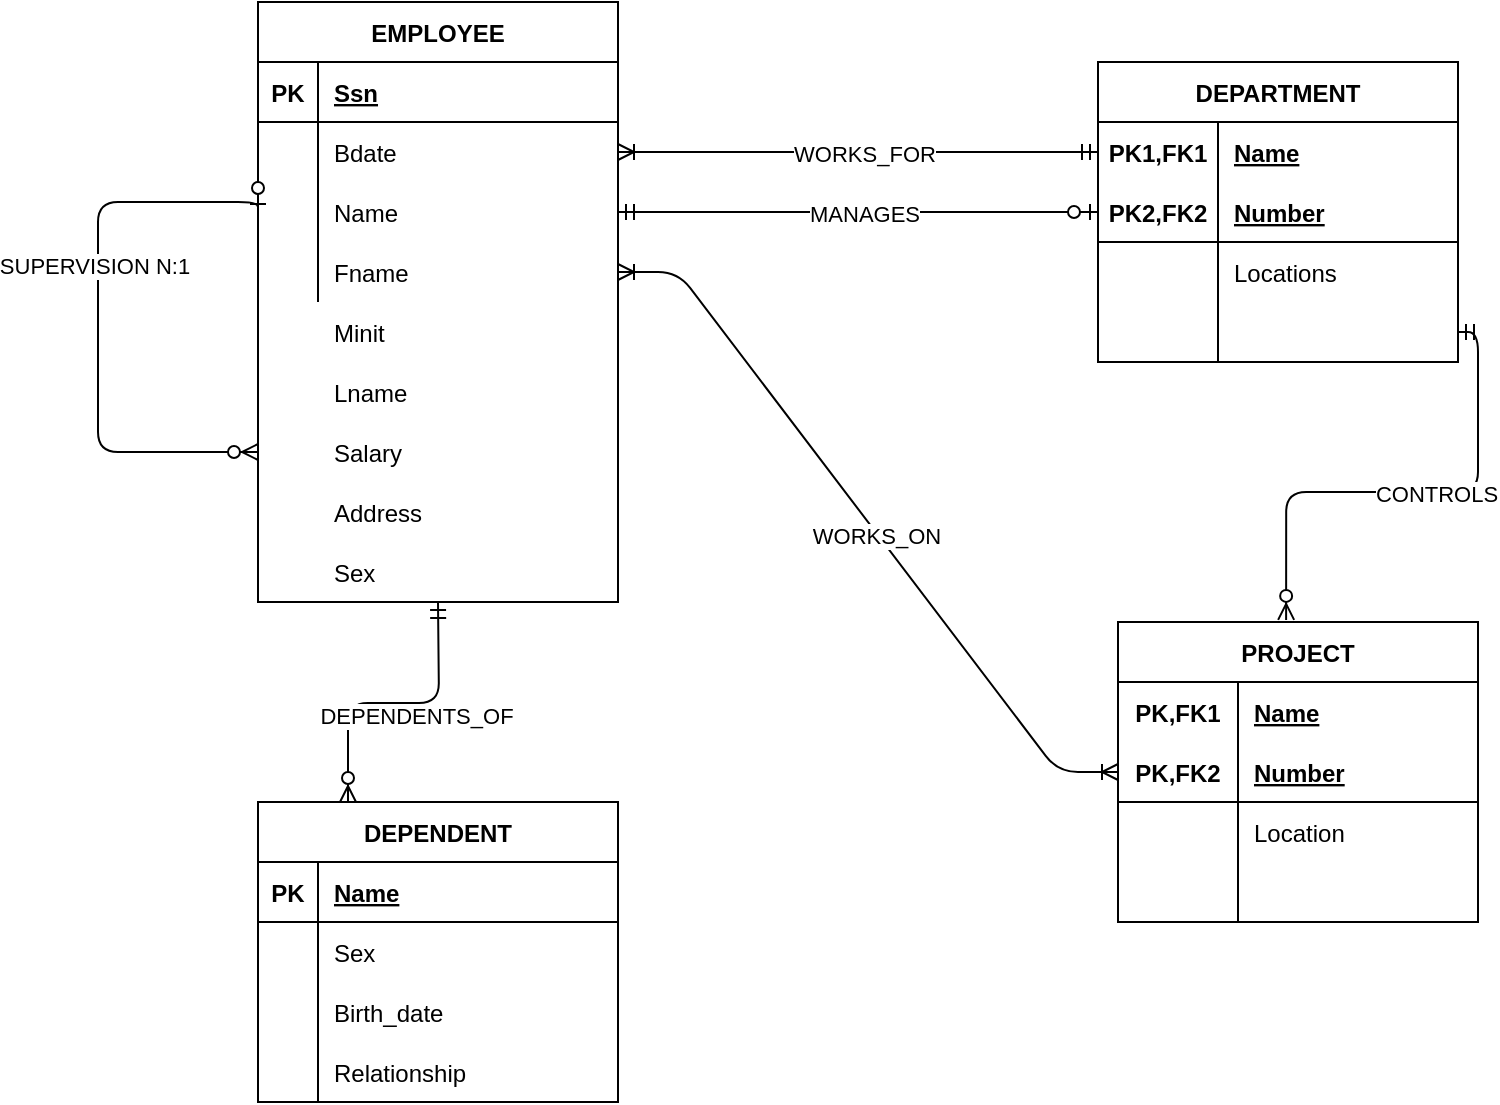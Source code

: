 <mxfile version="13.7.9" type="device"><diagram id="6XHcHy1OZmuYXwyE8uoJ" name="Page-1"><mxGraphModel dx="2380" dy="1206" grid="1" gridSize="10" guides="1" tooltips="1" connect="1" arrows="1" fold="1" page="1" pageScale="1" pageWidth="1600" pageHeight="900" math="0" shadow="0"><root><mxCell id="0"/><mxCell id="1" parent="0"/><mxCell id="5Nxi1lECNNBLc93EpiRd-1" value="EMPLOYEE" style="shape=table;startSize=30;container=1;collapsible=1;childLayout=tableLayout;fixedRows=1;rowLines=0;fontStyle=1;align=center;resizeLast=1;" vertex="1" parent="1"><mxGeometry x="110" y="140" width="180" height="300" as="geometry"/></mxCell><mxCell id="5Nxi1lECNNBLc93EpiRd-2" value="" style="shape=partialRectangle;collapsible=0;dropTarget=0;pointerEvents=0;fillColor=none;top=0;left=0;bottom=1;right=0;points=[[0,0.5],[1,0.5]];portConstraint=eastwest;" vertex="1" parent="5Nxi1lECNNBLc93EpiRd-1"><mxGeometry y="30" width="180" height="30" as="geometry"/></mxCell><mxCell id="5Nxi1lECNNBLc93EpiRd-3" value="PK" style="shape=partialRectangle;connectable=0;fillColor=none;top=0;left=0;bottom=0;right=0;fontStyle=1;overflow=hidden;" vertex="1" parent="5Nxi1lECNNBLc93EpiRd-2"><mxGeometry width="30" height="30" as="geometry"/></mxCell><mxCell id="5Nxi1lECNNBLc93EpiRd-4" value="Ssn" style="shape=partialRectangle;connectable=0;fillColor=none;top=0;left=0;bottom=0;right=0;align=left;spacingLeft=6;fontStyle=5;overflow=hidden;" vertex="1" parent="5Nxi1lECNNBLc93EpiRd-2"><mxGeometry x="30" width="150" height="30" as="geometry"/></mxCell><mxCell id="5Nxi1lECNNBLc93EpiRd-5" value="" style="shape=partialRectangle;collapsible=0;dropTarget=0;pointerEvents=0;fillColor=none;top=0;left=0;bottom=0;right=0;points=[[0,0.5],[1,0.5]];portConstraint=eastwest;" vertex="1" parent="5Nxi1lECNNBLc93EpiRd-1"><mxGeometry y="60" width="180" height="30" as="geometry"/></mxCell><mxCell id="5Nxi1lECNNBLc93EpiRd-6" value="" style="shape=partialRectangle;connectable=0;fillColor=none;top=0;left=0;bottom=0;right=0;editable=1;overflow=hidden;" vertex="1" parent="5Nxi1lECNNBLc93EpiRd-5"><mxGeometry width="30" height="30" as="geometry"/></mxCell><mxCell id="5Nxi1lECNNBLc93EpiRd-7" value="Bdate" style="shape=partialRectangle;connectable=0;fillColor=none;top=0;left=0;bottom=0;right=0;align=left;spacingLeft=6;overflow=hidden;" vertex="1" parent="5Nxi1lECNNBLc93EpiRd-5"><mxGeometry x="30" width="150" height="30" as="geometry"/></mxCell><mxCell id="5Nxi1lECNNBLc93EpiRd-8" value="" style="shape=partialRectangle;collapsible=0;dropTarget=0;pointerEvents=0;fillColor=none;top=0;left=0;bottom=0;right=0;points=[[0,0.5],[1,0.5]];portConstraint=eastwest;" vertex="1" parent="5Nxi1lECNNBLc93EpiRd-1"><mxGeometry y="90" width="180" height="30" as="geometry"/></mxCell><mxCell id="5Nxi1lECNNBLc93EpiRd-9" value="" style="shape=partialRectangle;connectable=0;fillColor=none;top=0;left=0;bottom=0;right=0;editable=1;overflow=hidden;" vertex="1" parent="5Nxi1lECNNBLc93EpiRd-8"><mxGeometry width="30" height="30" as="geometry"/></mxCell><mxCell id="5Nxi1lECNNBLc93EpiRd-10" value="Name" style="shape=partialRectangle;connectable=0;fillColor=none;top=0;left=0;bottom=0;right=0;align=left;spacingLeft=6;overflow=hidden;" vertex="1" parent="5Nxi1lECNNBLc93EpiRd-8"><mxGeometry x="30" width="150" height="30" as="geometry"/></mxCell><mxCell id="5Nxi1lECNNBLc93EpiRd-11" value="" style="shape=partialRectangle;collapsible=0;dropTarget=0;pointerEvents=0;fillColor=none;top=0;left=0;bottom=0;right=0;points=[[0,0.5],[1,0.5]];portConstraint=eastwest;" vertex="1" parent="5Nxi1lECNNBLc93EpiRd-1"><mxGeometry y="120" width="180" height="30" as="geometry"/></mxCell><mxCell id="5Nxi1lECNNBLc93EpiRd-12" value="" style="shape=partialRectangle;connectable=0;fillColor=none;top=0;left=0;bottom=0;right=0;editable=1;overflow=hidden;" vertex="1" parent="5Nxi1lECNNBLc93EpiRd-11"><mxGeometry width="30" height="30" as="geometry"/></mxCell><mxCell id="5Nxi1lECNNBLc93EpiRd-13" value="Fname" style="shape=partialRectangle;connectable=0;fillColor=none;top=0;left=0;bottom=0;right=0;align=left;spacingLeft=6;overflow=hidden;" vertex="1" parent="5Nxi1lECNNBLc93EpiRd-11"><mxGeometry x="30" width="150" height="30" as="geometry"/></mxCell><mxCell id="5Nxi1lECNNBLc93EpiRd-55" value="" style="edgeStyle=orthogonalEdgeStyle;fontSize=12;html=1;endArrow=ERzeroToMany;startArrow=ERzeroToOne;strokeColor=#000000;entryX=0;entryY=0.75;entryDx=0;entryDy=0;exitX=0;exitY=0.5;exitDx=0;exitDy=0;" edge="1" parent="5Nxi1lECNNBLc93EpiRd-1" source="5Nxi1lECNNBLc93EpiRd-8" target="5Nxi1lECNNBLc93EpiRd-1"><mxGeometry width="100" height="100" relative="1" as="geometry"><mxPoint x="-60" y="100" as="sourcePoint"/><mxPoint x="310" y="220" as="targetPoint"/><Array as="points"><mxPoint y="100"/><mxPoint x="-80" y="100"/><mxPoint x="-80" y="225"/></Array></mxGeometry></mxCell><mxCell id="5Nxi1lECNNBLc93EpiRd-56" value="SUPERVISION N:1" style="edgeLabel;html=1;align=center;verticalAlign=middle;resizable=0;points=[];" vertex="1" connectable="0" parent="5Nxi1lECNNBLc93EpiRd-55"><mxGeometry x="-0.193" y="-2" relative="1" as="geometry"><mxPoint as="offset"/></mxGeometry></mxCell><mxCell id="5Nxi1lECNNBLc93EpiRd-14" value="Minit" style="shape=partialRectangle;connectable=0;fillColor=none;top=0;left=0;bottom=0;right=0;align=left;spacingLeft=6;overflow=hidden;" vertex="1" parent="1"><mxGeometry x="140" y="290" width="150" height="30" as="geometry"/></mxCell><mxCell id="5Nxi1lECNNBLc93EpiRd-15" value="Lname" style="shape=partialRectangle;connectable=0;fillColor=none;top=0;left=0;bottom=0;right=0;align=left;spacingLeft=6;overflow=hidden;" vertex="1" parent="1"><mxGeometry x="140" y="320" width="150" height="30" as="geometry"/></mxCell><mxCell id="5Nxi1lECNNBLc93EpiRd-16" value="Salary" style="shape=partialRectangle;connectable=0;fillColor=none;top=0;left=0;bottom=0;right=0;align=left;spacingLeft=6;overflow=hidden;" vertex="1" parent="1"><mxGeometry x="140" y="350" width="150" height="30" as="geometry"/></mxCell><mxCell id="5Nxi1lECNNBLc93EpiRd-17" value="Address" style="shape=partialRectangle;connectable=0;fillColor=none;top=0;left=0;bottom=0;right=0;align=left;spacingLeft=6;overflow=hidden;" vertex="1" parent="1"><mxGeometry x="140" y="380" width="150" height="30" as="geometry"/></mxCell><mxCell id="5Nxi1lECNNBLc93EpiRd-18" value="Sex" style="shape=partialRectangle;connectable=0;fillColor=none;top=0;left=0;bottom=0;right=0;align=left;spacingLeft=6;overflow=hidden;" vertex="1" parent="1"><mxGeometry x="140" y="410" width="150" height="30" as="geometry"/></mxCell><mxCell id="5Nxi1lECNNBLc93EpiRd-57" value="" style="edgeStyle=entityRelationEdgeStyle;fontSize=12;html=1;endArrow=ERmandOne;startArrow=ERoneToMany;strokeColor=#000000;startFill=0;endFill=0;entryX=0;entryY=0.5;entryDx=0;entryDy=0;exitX=1;exitY=0.5;exitDx=0;exitDy=0;" edge="1" parent="1" source="5Nxi1lECNNBLc93EpiRd-5" target="5Nxi1lECNNBLc93EpiRd-34"><mxGeometry width="100" height="100" relative="1" as="geometry"><mxPoint x="320" y="460" as="sourcePoint"/><mxPoint x="420" y="360" as="targetPoint"/></mxGeometry></mxCell><mxCell id="5Nxi1lECNNBLc93EpiRd-73" value="WORKS_FOR" style="edgeLabel;html=1;align=center;verticalAlign=middle;resizable=0;points=[];" vertex="1" connectable="0" parent="5Nxi1lECNNBLc93EpiRd-57"><mxGeometry x="0.025" y="-1" relative="1" as="geometry"><mxPoint as="offset"/></mxGeometry></mxCell><mxCell id="5Nxi1lECNNBLc93EpiRd-59" value="" style="edgeStyle=entityRelationEdgeStyle;fontSize=12;html=1;endArrow=ERzeroToOne;startArrow=ERmandOne;strokeColor=#000000;exitX=1;exitY=0.5;exitDx=0;exitDy=0;entryX=0;entryY=0.5;entryDx=0;entryDy=0;" edge="1" parent="1" source="5Nxi1lECNNBLc93EpiRd-8" target="5Nxi1lECNNBLc93EpiRd-37"><mxGeometry width="100" height="100" relative="1" as="geometry"><mxPoint x="320" y="460" as="sourcePoint"/><mxPoint x="420" y="360" as="targetPoint"/></mxGeometry></mxCell><mxCell id="5Nxi1lECNNBLc93EpiRd-74" value="MANAGES" style="edgeLabel;html=1;align=center;verticalAlign=middle;resizable=0;points=[];" vertex="1" connectable="0" parent="5Nxi1lECNNBLc93EpiRd-59"><mxGeometry x="0.025" y="-1" relative="1" as="geometry"><mxPoint as="offset"/></mxGeometry></mxCell><mxCell id="5Nxi1lECNNBLc93EpiRd-60" value="PROJECT" style="shape=table;startSize=30;container=1;collapsible=1;childLayout=tableLayout;fixedRows=1;rowLines=0;fontStyle=1;align=center;resizeLast=1;" vertex="1" parent="1"><mxGeometry x="540" y="450" width="180" height="150" as="geometry"/></mxCell><mxCell id="5Nxi1lECNNBLc93EpiRd-61" value="" style="shape=partialRectangle;collapsible=0;dropTarget=0;pointerEvents=0;fillColor=none;top=0;left=0;bottom=0;right=0;points=[[0,0.5],[1,0.5]];portConstraint=eastwest;" vertex="1" parent="5Nxi1lECNNBLc93EpiRd-60"><mxGeometry y="30" width="180" height="30" as="geometry"/></mxCell><mxCell id="5Nxi1lECNNBLc93EpiRd-62" value="PK,FK1" style="shape=partialRectangle;connectable=0;fillColor=none;top=0;left=0;bottom=0;right=0;fontStyle=1;overflow=hidden;" vertex="1" parent="5Nxi1lECNNBLc93EpiRd-61"><mxGeometry width="60" height="30" as="geometry"/></mxCell><mxCell id="5Nxi1lECNNBLc93EpiRd-63" value="Name" style="shape=partialRectangle;connectable=0;fillColor=none;top=0;left=0;bottom=0;right=0;align=left;spacingLeft=6;fontStyle=5;overflow=hidden;" vertex="1" parent="5Nxi1lECNNBLc93EpiRd-61"><mxGeometry x="60" width="120" height="30" as="geometry"/></mxCell><mxCell id="5Nxi1lECNNBLc93EpiRd-64" value="" style="shape=partialRectangle;collapsible=0;dropTarget=0;pointerEvents=0;fillColor=none;top=0;left=0;bottom=1;right=0;points=[[0,0.5],[1,0.5]];portConstraint=eastwest;" vertex="1" parent="5Nxi1lECNNBLc93EpiRd-60"><mxGeometry y="60" width="180" height="30" as="geometry"/></mxCell><mxCell id="5Nxi1lECNNBLc93EpiRd-65" value="PK,FK2" style="shape=partialRectangle;connectable=0;fillColor=none;top=0;left=0;bottom=0;right=0;fontStyle=1;overflow=hidden;" vertex="1" parent="5Nxi1lECNNBLc93EpiRd-64"><mxGeometry width="60" height="30" as="geometry"/></mxCell><mxCell id="5Nxi1lECNNBLc93EpiRd-66" value="Number" style="shape=partialRectangle;connectable=0;fillColor=none;top=0;left=0;bottom=0;right=0;align=left;spacingLeft=6;fontStyle=5;overflow=hidden;" vertex="1" parent="5Nxi1lECNNBLc93EpiRd-64"><mxGeometry x="60" width="120" height="30" as="geometry"/></mxCell><mxCell id="5Nxi1lECNNBLc93EpiRd-67" value="" style="shape=partialRectangle;collapsible=0;dropTarget=0;pointerEvents=0;fillColor=none;top=0;left=0;bottom=0;right=0;points=[[0,0.5],[1,0.5]];portConstraint=eastwest;" vertex="1" parent="5Nxi1lECNNBLc93EpiRd-60"><mxGeometry y="90" width="180" height="30" as="geometry"/></mxCell><mxCell id="5Nxi1lECNNBLc93EpiRd-68" value="" style="shape=partialRectangle;connectable=0;fillColor=none;top=0;left=0;bottom=0;right=0;editable=1;overflow=hidden;" vertex="1" parent="5Nxi1lECNNBLc93EpiRd-67"><mxGeometry width="60" height="30" as="geometry"/></mxCell><mxCell id="5Nxi1lECNNBLc93EpiRd-69" value="Location" style="shape=partialRectangle;connectable=0;fillColor=none;top=0;left=0;bottom=0;right=0;align=left;spacingLeft=6;overflow=hidden;" vertex="1" parent="5Nxi1lECNNBLc93EpiRd-67"><mxGeometry x="60" width="120" height="30" as="geometry"/></mxCell><mxCell id="5Nxi1lECNNBLc93EpiRd-70" value="" style="shape=partialRectangle;collapsible=0;dropTarget=0;pointerEvents=0;fillColor=none;top=0;left=0;bottom=0;right=0;points=[[0,0.5],[1,0.5]];portConstraint=eastwest;" vertex="1" parent="5Nxi1lECNNBLc93EpiRd-60"><mxGeometry y="120" width="180" height="30" as="geometry"/></mxCell><mxCell id="5Nxi1lECNNBLc93EpiRd-71" value="" style="shape=partialRectangle;connectable=0;fillColor=none;top=0;left=0;bottom=0;right=0;editable=1;overflow=hidden;" vertex="1" parent="5Nxi1lECNNBLc93EpiRd-70"><mxGeometry width="60" height="30" as="geometry"/></mxCell><mxCell id="5Nxi1lECNNBLc93EpiRd-72" value="" style="shape=partialRectangle;connectable=0;fillColor=none;top=0;left=0;bottom=0;right=0;align=left;spacingLeft=6;overflow=hidden;" vertex="1" parent="5Nxi1lECNNBLc93EpiRd-70"><mxGeometry x="60" width="120" height="30" as="geometry"/></mxCell><mxCell id="5Nxi1lECNNBLc93EpiRd-75" value="" style="fontSize=12;html=1;endArrow=ERzeroToMany;startArrow=ERmandOne;strokeColor=#000000;entryX=0.467;entryY=-0.007;entryDx=0;entryDy=0;entryPerimeter=0;edgeStyle=orthogonalEdgeStyle;exitX=1;exitY=0.5;exitDx=0;exitDy=0;" edge="1" parent="1" source="5Nxi1lECNNBLc93EpiRd-43" target="5Nxi1lECNNBLc93EpiRd-60"><mxGeometry width="100" height="100" relative="1" as="geometry"><mxPoint x="520" y="340" as="sourcePoint"/><mxPoint x="420" y="360" as="targetPoint"/></mxGeometry></mxCell><mxCell id="5Nxi1lECNNBLc93EpiRd-76" value="CONTROLS" style="edgeLabel;html=1;align=center;verticalAlign=middle;resizable=0;points=[];" vertex="1" connectable="0" parent="5Nxi1lECNNBLc93EpiRd-75"><mxGeometry x="-0.112" y="1" relative="1" as="geometry"><mxPoint as="offset"/></mxGeometry></mxCell><mxCell id="5Nxi1lECNNBLc93EpiRd-33" value="DEPARTMENT" style="shape=table;startSize=30;container=1;collapsible=1;childLayout=tableLayout;fixedRows=1;rowLines=0;fontStyle=1;align=center;resizeLast=1;" vertex="1" parent="1"><mxGeometry x="530" y="170" width="180" height="150" as="geometry"/></mxCell><mxCell id="5Nxi1lECNNBLc93EpiRd-34" value="" style="shape=partialRectangle;collapsible=0;dropTarget=0;pointerEvents=0;fillColor=none;top=0;left=0;bottom=0;right=0;points=[[0,0.5],[1,0.5]];portConstraint=eastwest;" vertex="1" parent="5Nxi1lECNNBLc93EpiRd-33"><mxGeometry y="30" width="180" height="30" as="geometry"/></mxCell><mxCell id="5Nxi1lECNNBLc93EpiRd-35" value="PK1,FK1" style="shape=partialRectangle;connectable=0;fillColor=none;top=0;left=0;bottom=0;right=0;fontStyle=1;overflow=hidden;" vertex="1" parent="5Nxi1lECNNBLc93EpiRd-34"><mxGeometry width="60" height="30" as="geometry"/></mxCell><mxCell id="5Nxi1lECNNBLc93EpiRd-36" value="Name" style="shape=partialRectangle;connectable=0;fillColor=none;top=0;left=0;bottom=0;right=0;align=left;spacingLeft=6;fontStyle=5;overflow=hidden;" vertex="1" parent="5Nxi1lECNNBLc93EpiRd-34"><mxGeometry x="60" width="120" height="30" as="geometry"/></mxCell><mxCell id="5Nxi1lECNNBLc93EpiRd-37" value="" style="shape=partialRectangle;collapsible=0;dropTarget=0;pointerEvents=0;fillColor=none;top=0;left=0;bottom=1;right=0;points=[[0,0.5],[1,0.5]];portConstraint=eastwest;" vertex="1" parent="5Nxi1lECNNBLc93EpiRd-33"><mxGeometry y="60" width="180" height="30" as="geometry"/></mxCell><mxCell id="5Nxi1lECNNBLc93EpiRd-38" value="PK2,FK2" style="shape=partialRectangle;connectable=0;fillColor=none;top=0;left=0;bottom=0;right=0;fontStyle=1;overflow=hidden;" vertex="1" parent="5Nxi1lECNNBLc93EpiRd-37"><mxGeometry width="60" height="30" as="geometry"/></mxCell><mxCell id="5Nxi1lECNNBLc93EpiRd-39" value="Number" style="shape=partialRectangle;connectable=0;fillColor=none;top=0;left=0;bottom=0;right=0;align=left;spacingLeft=6;fontStyle=5;overflow=hidden;" vertex="1" parent="5Nxi1lECNNBLc93EpiRd-37"><mxGeometry x="60" width="120" height="30" as="geometry"/></mxCell><mxCell id="5Nxi1lECNNBLc93EpiRd-40" value="" style="shape=partialRectangle;collapsible=0;dropTarget=0;pointerEvents=0;fillColor=none;top=0;left=0;bottom=0;right=0;points=[[0,0.5],[1,0.5]];portConstraint=eastwest;" vertex="1" parent="5Nxi1lECNNBLc93EpiRd-33"><mxGeometry y="90" width="180" height="30" as="geometry"/></mxCell><mxCell id="5Nxi1lECNNBLc93EpiRd-41" value="" style="shape=partialRectangle;connectable=0;fillColor=none;top=0;left=0;bottom=0;right=0;editable=1;overflow=hidden;" vertex="1" parent="5Nxi1lECNNBLc93EpiRd-40"><mxGeometry width="60" height="30" as="geometry"/></mxCell><mxCell id="5Nxi1lECNNBLc93EpiRd-42" value="Locations" style="shape=partialRectangle;connectable=0;fillColor=none;top=0;left=0;bottom=0;right=0;align=left;spacingLeft=6;overflow=hidden;" vertex="1" parent="5Nxi1lECNNBLc93EpiRd-40"><mxGeometry x="60" width="120" height="30" as="geometry"/></mxCell><mxCell id="5Nxi1lECNNBLc93EpiRd-43" value="" style="shape=partialRectangle;collapsible=0;dropTarget=0;pointerEvents=0;fillColor=none;top=0;left=0;bottom=0;right=0;points=[[0,0.5],[1,0.5]];portConstraint=eastwest;" vertex="1" parent="5Nxi1lECNNBLc93EpiRd-33"><mxGeometry y="120" width="180" height="30" as="geometry"/></mxCell><mxCell id="5Nxi1lECNNBLc93EpiRd-44" value="" style="shape=partialRectangle;connectable=0;fillColor=none;top=0;left=0;bottom=0;right=0;editable=1;overflow=hidden;" vertex="1" parent="5Nxi1lECNNBLc93EpiRd-43"><mxGeometry width="60" height="30" as="geometry"/></mxCell><mxCell id="5Nxi1lECNNBLc93EpiRd-45" value="" style="shape=partialRectangle;connectable=0;fillColor=none;top=0;left=0;bottom=0;right=0;align=left;spacingLeft=6;overflow=hidden;" vertex="1" parent="5Nxi1lECNNBLc93EpiRd-43"><mxGeometry x="60" width="120" height="30" as="geometry"/></mxCell><mxCell id="5Nxi1lECNNBLc93EpiRd-77" value="" style="edgeStyle=entityRelationEdgeStyle;fontSize=12;html=1;endArrow=ERoneToMany;startArrow=ERoneToMany;strokeColor=#000000;entryX=0;entryY=0.5;entryDx=0;entryDy=0;exitX=1;exitY=0.5;exitDx=0;exitDy=0;" edge="1" parent="1" source="5Nxi1lECNNBLc93EpiRd-11" target="5Nxi1lECNNBLc93EpiRd-64"><mxGeometry width="100" height="100" relative="1" as="geometry"><mxPoint x="290" y="310" as="sourcePoint"/><mxPoint x="420" y="360" as="targetPoint"/></mxGeometry></mxCell><mxCell id="5Nxi1lECNNBLc93EpiRd-78" value="WORKS_ON" style="edgeLabel;html=1;align=center;verticalAlign=middle;resizable=0;points=[];" vertex="1" connectable="0" parent="5Nxi1lECNNBLc93EpiRd-77"><mxGeometry x="0.043" y="-1" relative="1" as="geometry"><mxPoint as="offset"/></mxGeometry></mxCell><mxCell id="5Nxi1lECNNBLc93EpiRd-79" value="DEPENDENT" style="shape=table;startSize=30;container=1;collapsible=1;childLayout=tableLayout;fixedRows=1;rowLines=0;fontStyle=1;align=center;resizeLast=1;" vertex="1" parent="1"><mxGeometry x="110" y="540" width="180" height="150" as="geometry"/></mxCell><mxCell id="5Nxi1lECNNBLc93EpiRd-80" value="" style="shape=partialRectangle;collapsible=0;dropTarget=0;pointerEvents=0;fillColor=none;top=0;left=0;bottom=1;right=0;points=[[0,0.5],[1,0.5]];portConstraint=eastwest;" vertex="1" parent="5Nxi1lECNNBLc93EpiRd-79"><mxGeometry y="30" width="180" height="30" as="geometry"/></mxCell><mxCell id="5Nxi1lECNNBLc93EpiRd-81" value="PK" style="shape=partialRectangle;connectable=0;fillColor=none;top=0;left=0;bottom=0;right=0;fontStyle=1;overflow=hidden;" vertex="1" parent="5Nxi1lECNNBLc93EpiRd-80"><mxGeometry width="30" height="30" as="geometry"/></mxCell><mxCell id="5Nxi1lECNNBLc93EpiRd-82" value="Name" style="shape=partialRectangle;connectable=0;fillColor=none;top=0;left=0;bottom=0;right=0;align=left;spacingLeft=6;fontStyle=5;overflow=hidden;" vertex="1" parent="5Nxi1lECNNBLc93EpiRd-80"><mxGeometry x="30" width="150" height="30" as="geometry"/></mxCell><mxCell id="5Nxi1lECNNBLc93EpiRd-83" value="" style="shape=partialRectangle;collapsible=0;dropTarget=0;pointerEvents=0;fillColor=none;top=0;left=0;bottom=0;right=0;points=[[0,0.5],[1,0.5]];portConstraint=eastwest;" vertex="1" parent="5Nxi1lECNNBLc93EpiRd-79"><mxGeometry y="60" width="180" height="30" as="geometry"/></mxCell><mxCell id="5Nxi1lECNNBLc93EpiRd-84" value="" style="shape=partialRectangle;connectable=0;fillColor=none;top=0;left=0;bottom=0;right=0;editable=1;overflow=hidden;" vertex="1" parent="5Nxi1lECNNBLc93EpiRd-83"><mxGeometry width="30" height="30" as="geometry"/></mxCell><mxCell id="5Nxi1lECNNBLc93EpiRd-85" value="Sex" style="shape=partialRectangle;connectable=0;fillColor=none;top=0;left=0;bottom=0;right=0;align=left;spacingLeft=6;overflow=hidden;" vertex="1" parent="5Nxi1lECNNBLc93EpiRd-83"><mxGeometry x="30" width="150" height="30" as="geometry"/></mxCell><mxCell id="5Nxi1lECNNBLc93EpiRd-86" value="" style="shape=partialRectangle;collapsible=0;dropTarget=0;pointerEvents=0;fillColor=none;top=0;left=0;bottom=0;right=0;points=[[0,0.5],[1,0.5]];portConstraint=eastwest;" vertex="1" parent="5Nxi1lECNNBLc93EpiRd-79"><mxGeometry y="90" width="180" height="30" as="geometry"/></mxCell><mxCell id="5Nxi1lECNNBLc93EpiRd-87" value="" style="shape=partialRectangle;connectable=0;fillColor=none;top=0;left=0;bottom=0;right=0;editable=1;overflow=hidden;" vertex="1" parent="5Nxi1lECNNBLc93EpiRd-86"><mxGeometry width="30" height="30" as="geometry"/></mxCell><mxCell id="5Nxi1lECNNBLc93EpiRd-88" value="Birth_date" style="shape=partialRectangle;connectable=0;fillColor=none;top=0;left=0;bottom=0;right=0;align=left;spacingLeft=6;overflow=hidden;" vertex="1" parent="5Nxi1lECNNBLc93EpiRd-86"><mxGeometry x="30" width="150" height="30" as="geometry"/></mxCell><mxCell id="5Nxi1lECNNBLc93EpiRd-89" value="" style="shape=partialRectangle;collapsible=0;dropTarget=0;pointerEvents=0;fillColor=none;top=0;left=0;bottom=0;right=0;points=[[0,0.5],[1,0.5]];portConstraint=eastwest;" vertex="1" parent="5Nxi1lECNNBLc93EpiRd-79"><mxGeometry y="120" width="180" height="30" as="geometry"/></mxCell><mxCell id="5Nxi1lECNNBLc93EpiRd-90" value="" style="shape=partialRectangle;connectable=0;fillColor=none;top=0;left=0;bottom=0;right=0;editable=1;overflow=hidden;" vertex="1" parent="5Nxi1lECNNBLc93EpiRd-89"><mxGeometry width="30" height="30" as="geometry"/></mxCell><mxCell id="5Nxi1lECNNBLc93EpiRd-91" value="Relationship" style="shape=partialRectangle;connectable=0;fillColor=none;top=0;left=0;bottom=0;right=0;align=left;spacingLeft=6;overflow=hidden;" vertex="1" parent="5Nxi1lECNNBLc93EpiRd-89"><mxGeometry x="30" width="150" height="30" as="geometry"/></mxCell><mxCell id="5Nxi1lECNNBLc93EpiRd-95" value="" style="edgeStyle=orthogonalEdgeStyle;fontSize=12;html=1;endArrow=ERzeroToMany;startArrow=ERmandOne;strokeColor=#000000;entryX=0.25;entryY=0;entryDx=0;entryDy=0;" edge="1" parent="1" target="5Nxi1lECNNBLc93EpiRd-79"><mxGeometry width="100" height="100" relative="1" as="geometry"><mxPoint x="200" y="440" as="sourcePoint"/><mxPoint x="420" y="360" as="targetPoint"/></mxGeometry></mxCell><mxCell id="5Nxi1lECNNBLc93EpiRd-96" value="DEPENDENTS_OF" style="edgeLabel;html=1;align=center;verticalAlign=middle;resizable=0;points=[];" vertex="1" connectable="0" parent="5Nxi1lECNNBLc93EpiRd-95"><mxGeometry x="-0.31" y="-6" relative="1" as="geometry"><mxPoint x="-6" y="7" as="offset"/></mxGeometry></mxCell></root></mxGraphModel></diagram></mxfile>
